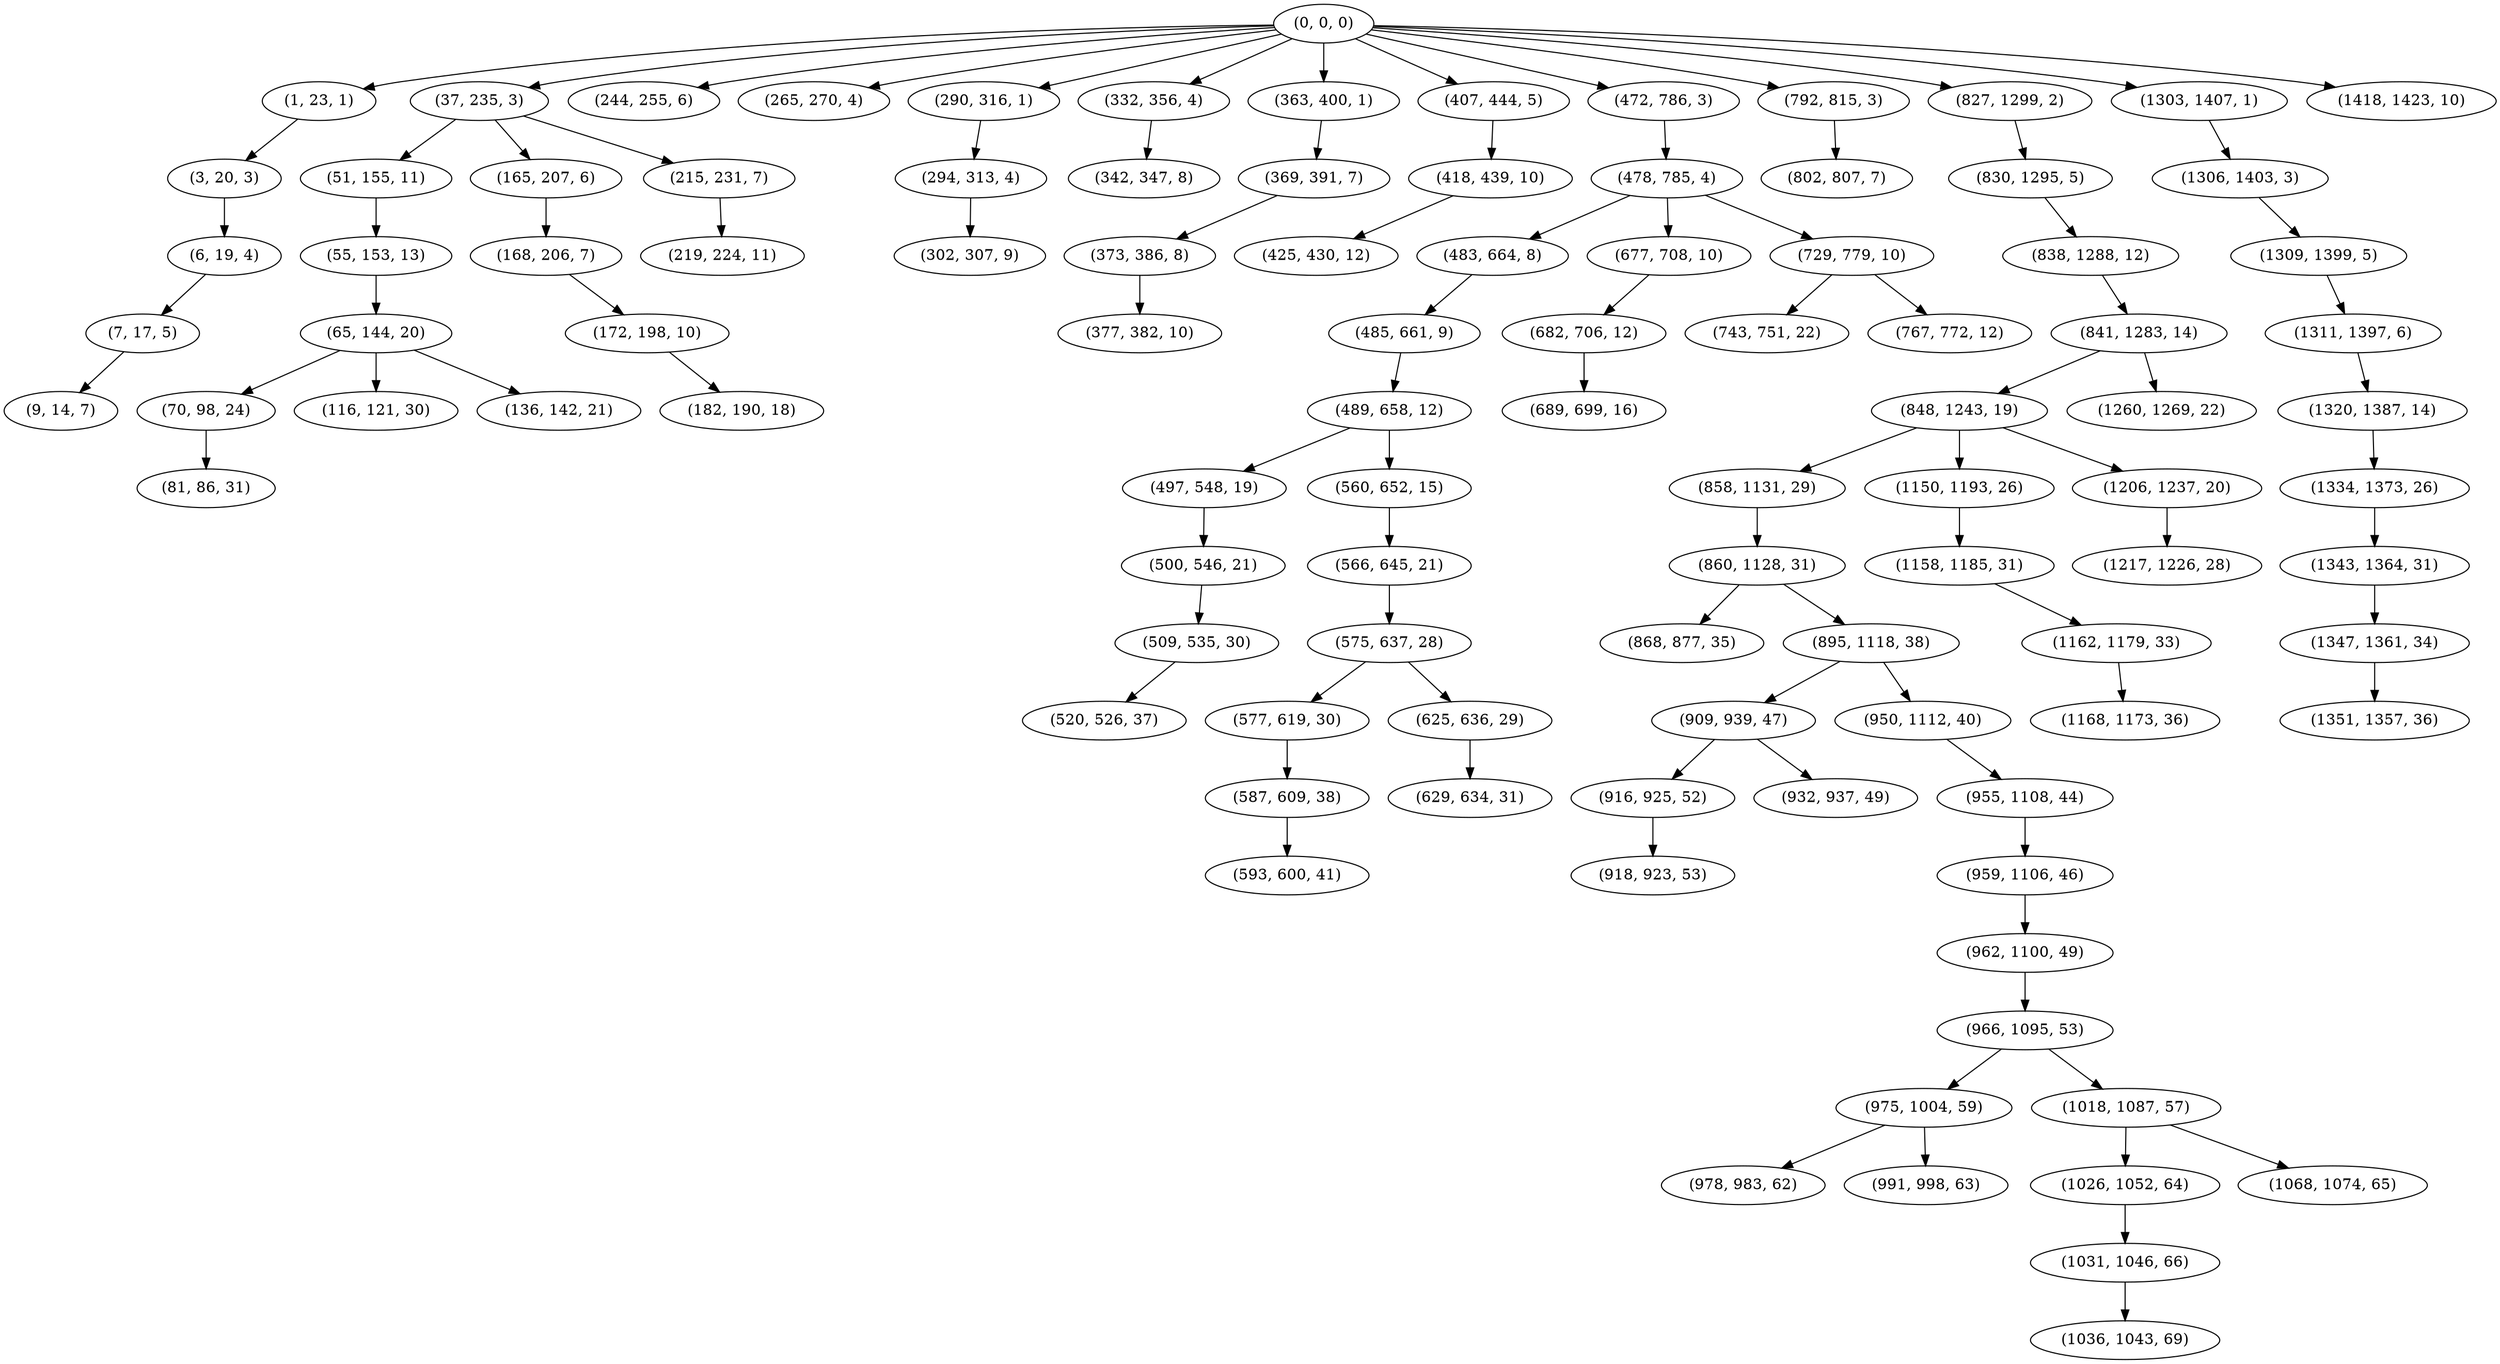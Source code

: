 digraph tree {
    "(0, 0, 0)";
    "(1, 23, 1)";
    "(3, 20, 3)";
    "(6, 19, 4)";
    "(7, 17, 5)";
    "(9, 14, 7)";
    "(37, 235, 3)";
    "(51, 155, 11)";
    "(55, 153, 13)";
    "(65, 144, 20)";
    "(70, 98, 24)";
    "(81, 86, 31)";
    "(116, 121, 30)";
    "(136, 142, 21)";
    "(165, 207, 6)";
    "(168, 206, 7)";
    "(172, 198, 10)";
    "(182, 190, 18)";
    "(215, 231, 7)";
    "(219, 224, 11)";
    "(244, 255, 6)";
    "(265, 270, 4)";
    "(290, 316, 1)";
    "(294, 313, 4)";
    "(302, 307, 9)";
    "(332, 356, 4)";
    "(342, 347, 8)";
    "(363, 400, 1)";
    "(369, 391, 7)";
    "(373, 386, 8)";
    "(377, 382, 10)";
    "(407, 444, 5)";
    "(418, 439, 10)";
    "(425, 430, 12)";
    "(472, 786, 3)";
    "(478, 785, 4)";
    "(483, 664, 8)";
    "(485, 661, 9)";
    "(489, 658, 12)";
    "(497, 548, 19)";
    "(500, 546, 21)";
    "(509, 535, 30)";
    "(520, 526, 37)";
    "(560, 652, 15)";
    "(566, 645, 21)";
    "(575, 637, 28)";
    "(577, 619, 30)";
    "(587, 609, 38)";
    "(593, 600, 41)";
    "(625, 636, 29)";
    "(629, 634, 31)";
    "(677, 708, 10)";
    "(682, 706, 12)";
    "(689, 699, 16)";
    "(729, 779, 10)";
    "(743, 751, 22)";
    "(767, 772, 12)";
    "(792, 815, 3)";
    "(802, 807, 7)";
    "(827, 1299, 2)";
    "(830, 1295, 5)";
    "(838, 1288, 12)";
    "(841, 1283, 14)";
    "(848, 1243, 19)";
    "(858, 1131, 29)";
    "(860, 1128, 31)";
    "(868, 877, 35)";
    "(895, 1118, 38)";
    "(909, 939, 47)";
    "(916, 925, 52)";
    "(918, 923, 53)";
    "(932, 937, 49)";
    "(950, 1112, 40)";
    "(955, 1108, 44)";
    "(959, 1106, 46)";
    "(962, 1100, 49)";
    "(966, 1095, 53)";
    "(975, 1004, 59)";
    "(978, 983, 62)";
    "(991, 998, 63)";
    "(1018, 1087, 57)";
    "(1026, 1052, 64)";
    "(1031, 1046, 66)";
    "(1036, 1043, 69)";
    "(1068, 1074, 65)";
    "(1150, 1193, 26)";
    "(1158, 1185, 31)";
    "(1162, 1179, 33)";
    "(1168, 1173, 36)";
    "(1206, 1237, 20)";
    "(1217, 1226, 28)";
    "(1260, 1269, 22)";
    "(1303, 1407, 1)";
    "(1306, 1403, 3)";
    "(1309, 1399, 5)";
    "(1311, 1397, 6)";
    "(1320, 1387, 14)";
    "(1334, 1373, 26)";
    "(1343, 1364, 31)";
    "(1347, 1361, 34)";
    "(1351, 1357, 36)";
    "(1418, 1423, 10)";
    "(0, 0, 0)" -> "(1, 23, 1)";
    "(0, 0, 0)" -> "(37, 235, 3)";
    "(0, 0, 0)" -> "(244, 255, 6)";
    "(0, 0, 0)" -> "(265, 270, 4)";
    "(0, 0, 0)" -> "(290, 316, 1)";
    "(0, 0, 0)" -> "(332, 356, 4)";
    "(0, 0, 0)" -> "(363, 400, 1)";
    "(0, 0, 0)" -> "(407, 444, 5)";
    "(0, 0, 0)" -> "(472, 786, 3)";
    "(0, 0, 0)" -> "(792, 815, 3)";
    "(0, 0, 0)" -> "(827, 1299, 2)";
    "(0, 0, 0)" -> "(1303, 1407, 1)";
    "(0, 0, 0)" -> "(1418, 1423, 10)";
    "(1, 23, 1)" -> "(3, 20, 3)";
    "(3, 20, 3)" -> "(6, 19, 4)";
    "(6, 19, 4)" -> "(7, 17, 5)";
    "(7, 17, 5)" -> "(9, 14, 7)";
    "(37, 235, 3)" -> "(51, 155, 11)";
    "(37, 235, 3)" -> "(165, 207, 6)";
    "(37, 235, 3)" -> "(215, 231, 7)";
    "(51, 155, 11)" -> "(55, 153, 13)";
    "(55, 153, 13)" -> "(65, 144, 20)";
    "(65, 144, 20)" -> "(70, 98, 24)";
    "(65, 144, 20)" -> "(116, 121, 30)";
    "(65, 144, 20)" -> "(136, 142, 21)";
    "(70, 98, 24)" -> "(81, 86, 31)";
    "(165, 207, 6)" -> "(168, 206, 7)";
    "(168, 206, 7)" -> "(172, 198, 10)";
    "(172, 198, 10)" -> "(182, 190, 18)";
    "(215, 231, 7)" -> "(219, 224, 11)";
    "(290, 316, 1)" -> "(294, 313, 4)";
    "(294, 313, 4)" -> "(302, 307, 9)";
    "(332, 356, 4)" -> "(342, 347, 8)";
    "(363, 400, 1)" -> "(369, 391, 7)";
    "(369, 391, 7)" -> "(373, 386, 8)";
    "(373, 386, 8)" -> "(377, 382, 10)";
    "(407, 444, 5)" -> "(418, 439, 10)";
    "(418, 439, 10)" -> "(425, 430, 12)";
    "(472, 786, 3)" -> "(478, 785, 4)";
    "(478, 785, 4)" -> "(483, 664, 8)";
    "(478, 785, 4)" -> "(677, 708, 10)";
    "(478, 785, 4)" -> "(729, 779, 10)";
    "(483, 664, 8)" -> "(485, 661, 9)";
    "(485, 661, 9)" -> "(489, 658, 12)";
    "(489, 658, 12)" -> "(497, 548, 19)";
    "(489, 658, 12)" -> "(560, 652, 15)";
    "(497, 548, 19)" -> "(500, 546, 21)";
    "(500, 546, 21)" -> "(509, 535, 30)";
    "(509, 535, 30)" -> "(520, 526, 37)";
    "(560, 652, 15)" -> "(566, 645, 21)";
    "(566, 645, 21)" -> "(575, 637, 28)";
    "(575, 637, 28)" -> "(577, 619, 30)";
    "(575, 637, 28)" -> "(625, 636, 29)";
    "(577, 619, 30)" -> "(587, 609, 38)";
    "(587, 609, 38)" -> "(593, 600, 41)";
    "(625, 636, 29)" -> "(629, 634, 31)";
    "(677, 708, 10)" -> "(682, 706, 12)";
    "(682, 706, 12)" -> "(689, 699, 16)";
    "(729, 779, 10)" -> "(743, 751, 22)";
    "(729, 779, 10)" -> "(767, 772, 12)";
    "(792, 815, 3)" -> "(802, 807, 7)";
    "(827, 1299, 2)" -> "(830, 1295, 5)";
    "(830, 1295, 5)" -> "(838, 1288, 12)";
    "(838, 1288, 12)" -> "(841, 1283, 14)";
    "(841, 1283, 14)" -> "(848, 1243, 19)";
    "(841, 1283, 14)" -> "(1260, 1269, 22)";
    "(848, 1243, 19)" -> "(858, 1131, 29)";
    "(848, 1243, 19)" -> "(1150, 1193, 26)";
    "(848, 1243, 19)" -> "(1206, 1237, 20)";
    "(858, 1131, 29)" -> "(860, 1128, 31)";
    "(860, 1128, 31)" -> "(868, 877, 35)";
    "(860, 1128, 31)" -> "(895, 1118, 38)";
    "(895, 1118, 38)" -> "(909, 939, 47)";
    "(895, 1118, 38)" -> "(950, 1112, 40)";
    "(909, 939, 47)" -> "(916, 925, 52)";
    "(909, 939, 47)" -> "(932, 937, 49)";
    "(916, 925, 52)" -> "(918, 923, 53)";
    "(950, 1112, 40)" -> "(955, 1108, 44)";
    "(955, 1108, 44)" -> "(959, 1106, 46)";
    "(959, 1106, 46)" -> "(962, 1100, 49)";
    "(962, 1100, 49)" -> "(966, 1095, 53)";
    "(966, 1095, 53)" -> "(975, 1004, 59)";
    "(966, 1095, 53)" -> "(1018, 1087, 57)";
    "(975, 1004, 59)" -> "(978, 983, 62)";
    "(975, 1004, 59)" -> "(991, 998, 63)";
    "(1018, 1087, 57)" -> "(1026, 1052, 64)";
    "(1018, 1087, 57)" -> "(1068, 1074, 65)";
    "(1026, 1052, 64)" -> "(1031, 1046, 66)";
    "(1031, 1046, 66)" -> "(1036, 1043, 69)";
    "(1150, 1193, 26)" -> "(1158, 1185, 31)";
    "(1158, 1185, 31)" -> "(1162, 1179, 33)";
    "(1162, 1179, 33)" -> "(1168, 1173, 36)";
    "(1206, 1237, 20)" -> "(1217, 1226, 28)";
    "(1303, 1407, 1)" -> "(1306, 1403, 3)";
    "(1306, 1403, 3)" -> "(1309, 1399, 5)";
    "(1309, 1399, 5)" -> "(1311, 1397, 6)";
    "(1311, 1397, 6)" -> "(1320, 1387, 14)";
    "(1320, 1387, 14)" -> "(1334, 1373, 26)";
    "(1334, 1373, 26)" -> "(1343, 1364, 31)";
    "(1343, 1364, 31)" -> "(1347, 1361, 34)";
    "(1347, 1361, 34)" -> "(1351, 1357, 36)";
}
